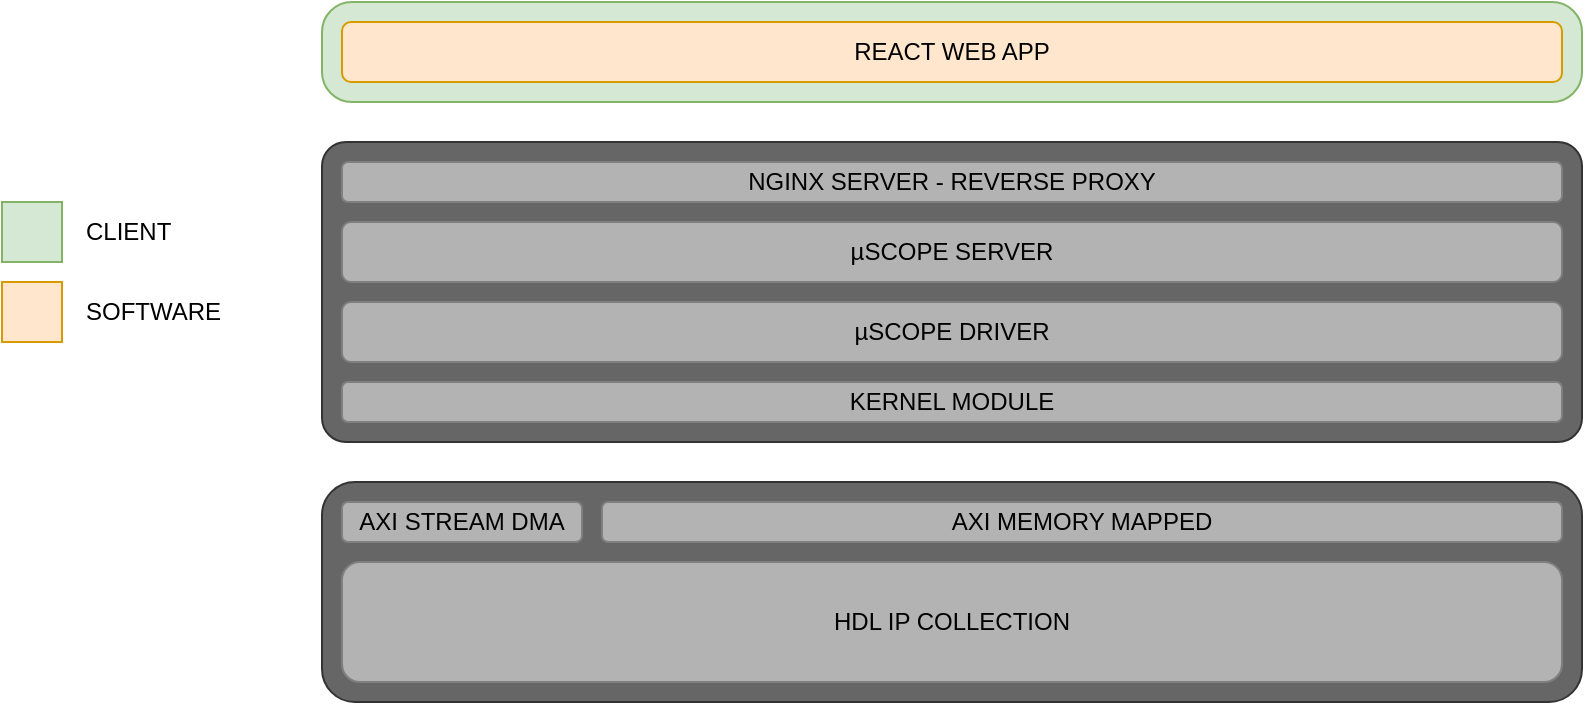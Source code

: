 <mxfile version="14.6.13" type="device"><diagram id="CR89wf_EPwSsdyslVp72" name="Page-1"><mxGraphModel dx="1350" dy="816" grid="1" gridSize="10" guides="1" tooltips="1" connect="1" arrows="1" fold="1" page="1" pageScale="1" pageWidth="827" pageHeight="583" math="0" shadow="0"><root><mxCell id="0"/><mxCell id="1" parent="0"/><mxCell id="abgbactR-UJYrMF9P-a5-49" value="" style="group" parent="1" vertex="1" connectable="0"><mxGeometry x="10" y="210" width="90" height="30" as="geometry"/></mxCell><mxCell id="abgbactR-UJYrMF9P-a5-23" value="" style="rounded=0;whiteSpace=wrap;html=1;fillColor=#d5e8d4;strokeColor=#82b366;" parent="abgbactR-UJYrMF9P-a5-49" vertex="1"><mxGeometry width="30" height="30" as="geometry"/></mxCell><mxCell id="abgbactR-UJYrMF9P-a5-34" value="CLIENT" style="text;html=1;strokeColor=none;fillColor=none;align=left;verticalAlign=middle;whiteSpace=wrap;rounded=0;" parent="abgbactR-UJYrMF9P-a5-49" vertex="1"><mxGeometry x="40" y="5" width="50" height="20" as="geometry"/></mxCell><mxCell id="abgbactR-UJYrMF9P-a5-51" value="" style="group" parent="1" vertex="1" connectable="0"><mxGeometry x="10" y="250" width="120" height="30" as="geometry"/></mxCell><mxCell id="abgbactR-UJYrMF9P-a5-29" value="" style="rounded=0;whiteSpace=wrap;html=1;fillColor=#ffe6cc;strokeColor=#d79b00;" parent="abgbactR-UJYrMF9P-a5-51" vertex="1"><mxGeometry width="30" height="30" as="geometry"/></mxCell><mxCell id="abgbactR-UJYrMF9P-a5-36" value="SOFTWARE" style="text;html=1;strokeColor=none;fillColor=none;align=left;verticalAlign=middle;whiteSpace=wrap;rounded=0;" parent="abgbactR-UJYrMF9P-a5-51" vertex="1"><mxGeometry x="40" y="5" width="80" height="20" as="geometry"/></mxCell><mxCell id="abgbactR-UJYrMF9P-a5-56" value="" style="group" parent="1" vertex="1" connectable="0"><mxGeometry x="170" y="110" width="630" height="50" as="geometry"/></mxCell><mxCell id="abgbactR-UJYrMF9P-a5-43" value="" style="rounded=1;whiteSpace=wrap;html=1;fillColor=#d5e8d4;strokeColor=#82b366;spacingLeft=0;spacingBottom=5;verticalAlign=bottom;arcSize=30;" parent="abgbactR-UJYrMF9P-a5-56" vertex="1"><mxGeometry width="630" height="50" as="geometry"/></mxCell><mxCell id="abgbactR-UJYrMF9P-a5-45" value="REACT WEB APP" style="rounded=1;whiteSpace=wrap;html=1;fillColor=#ffe6cc;strokeColor=#d79b00;strokeWidth=1;" parent="abgbactR-UJYrMF9P-a5-56" vertex="1"><mxGeometry x="10" y="10" width="610" height="30" as="geometry"/></mxCell><mxCell id="abgbactR-UJYrMF9P-a5-9" value="\" style="rounded=1;whiteSpace=wrap;html=1;spacingLeft=0;spacingBottom=5;verticalAlign=bottom;arcSize=8;strokeColor=#333333;fillColor=#666666;" parent="1" vertex="1"><mxGeometry x="170" y="180" width="630" height="150" as="geometry"/></mxCell><mxCell id="abgbactR-UJYrMF9P-a5-10" value="KERNEL MODULE" style="rounded=1;whiteSpace=wrap;html=1;fillColor=#B3B3B3;strokeColor=#808080;" parent="1" vertex="1"><mxGeometry x="180" y="300" width="610" height="20" as="geometry"/></mxCell><mxCell id="abgbactR-UJYrMF9P-a5-13" value="µSCOPE DRIVER" style="rounded=1;whiteSpace=wrap;html=1;fillColor=#B3B3B3;strokeColor=#808080;" parent="1" vertex="1"><mxGeometry x="180" y="260" width="610" height="30" as="geometry"/></mxCell><mxCell id="abgbactR-UJYrMF9P-a5-40" value="NGINX SERVER - REVERSE PROXY" style="rounded=1;whiteSpace=wrap;html=1;fillColor=#B3B3B3;strokeColor=#808080;" parent="1" vertex="1"><mxGeometry x="180" y="190" width="610" height="20" as="geometry"/></mxCell><mxCell id="abgbactR-UJYrMF9P-a5-44" value="µSCOPE SERVER" style="rounded=1;whiteSpace=wrap;html=1;strokeWidth=1;fillColor=#B3B3B3;strokeColor=#808080;" parent="1" vertex="1"><mxGeometry x="180" y="220" width="610" height="30" as="geometry"/></mxCell><mxCell id="abgbactR-UJYrMF9P-a5-1" value="" style="rounded=1;whiteSpace=wrap;html=1;align=center;verticalAlign=bottom;spacingLeft=0;spacingBottom=5;strokeColor=#333333;fillColor=#666666;" parent="1" vertex="1"><mxGeometry x="170" y="350" width="630" height="110" as="geometry"/></mxCell><mxCell id="abgbactR-UJYrMF9P-a5-3" value="HDL IP COLLECTION" style="rounded=1;whiteSpace=wrap;html=1;fillColor=#B3B3B3;strokeColor=#808080;" parent="1" vertex="1"><mxGeometry x="180" y="390" width="610" height="60" as="geometry"/></mxCell><mxCell id="abgbactR-UJYrMF9P-a5-4" value="AXI STREAM DMA" style="rounded=1;whiteSpace=wrap;html=1;fillColor=#B3B3B3;strokeColor=#808080;" parent="1" vertex="1"><mxGeometry x="180" y="360" width="120" height="20" as="geometry"/></mxCell><mxCell id="abgbactR-UJYrMF9P-a5-7" value="AXI MEMORY MAPPED" style="rounded=1;whiteSpace=wrap;html=1;fillColor=#B3B3B3;strokeColor=#808080;" parent="1" vertex="1"><mxGeometry x="310" y="360" width="480" height="20" as="geometry"/></mxCell></root></mxGraphModel></diagram></mxfile>